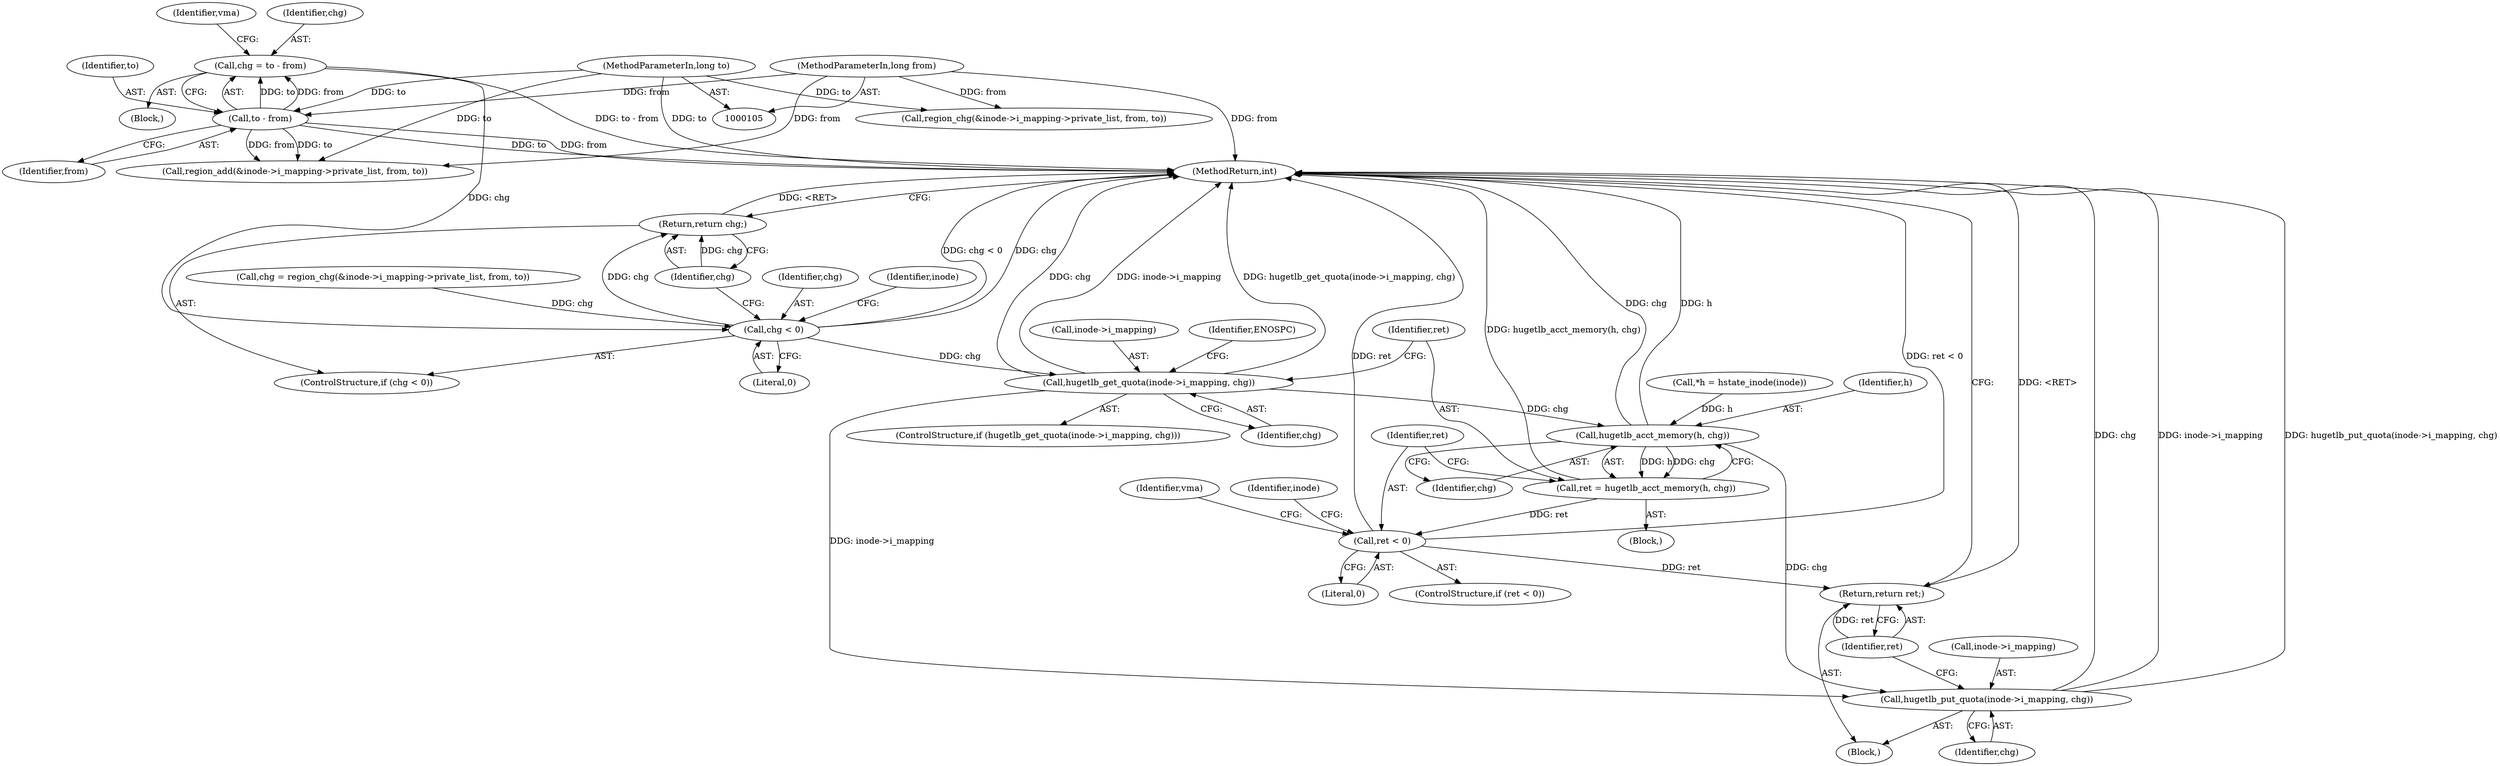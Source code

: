 digraph "1_linux_90481622d75715bfcb68501280a917dbfe516029_6@integer" {
"1000157" [label="(Call,chg = to - from)"];
"1000159" [label="(Call,to - from)"];
"1000108" [label="(MethodParameterIn,long to)"];
"1000107" [label="(MethodParameterIn,long from)"];
"1000169" [label="(Call,chg < 0)"];
"1000172" [label="(Return,return chg;)"];
"1000175" [label="(Call,hugetlb_get_quota(inode->i_mapping, chg))"];
"1000185" [label="(Call,hugetlb_acct_memory(h, chg))"];
"1000183" [label="(Call,ret = hugetlb_acct_memory(h, chg))"];
"1000189" [label="(Call,ret < 0)"];
"1000198" [label="(Return,return ret;)"];
"1000193" [label="(Call,hugetlb_put_quota(inode->i_mapping, chg))"];
"1000189" [label="(Call,ret < 0)"];
"1000193" [label="(Call,hugetlb_put_quota(inode->i_mapping, chg))"];
"1000159" [label="(Call,to - from)"];
"1000160" [label="(Identifier,to)"];
"1000173" [label="(Identifier,chg)"];
"1000179" [label="(Identifier,chg)"];
"1000203" [label="(Identifier,vma)"];
"1000185" [label="(Call,hugetlb_acct_memory(h, chg))"];
"1000191" [label="(Literal,0)"];
"1000163" [label="(Identifier,vma)"];
"1000170" [label="(Identifier,chg)"];
"1000168" [label="(ControlStructure,if (chg < 0))"];
"1000192" [label="(Block,)"];
"1000136" [label="(Call,region_chg(&inode->i_mapping->private_list, from, to))"];
"1000194" [label="(Call,inode->i_mapping)"];
"1000177" [label="(Identifier,inode)"];
"1000158" [label="(Identifier,chg)"];
"1000195" [label="(Identifier,inode)"];
"1000108" [label="(MethodParameterIn,long to)"];
"1000157" [label="(Call,chg = to - from)"];
"1000199" [label="(Identifier,ret)"];
"1000174" [label="(ControlStructure,if (hugetlb_get_quota(inode->i_mapping, chg)))"];
"1000111" [label="(Block,)"];
"1000187" [label="(Identifier,chg)"];
"1000176" [label="(Call,inode->i_mapping)"];
"1000190" [label="(Identifier,ret)"];
"1000146" [label="(Block,)"];
"1000171" [label="(Literal,0)"];
"1000115" [label="(Call,*h = hstate_inode(inode))"];
"1000188" [label="(ControlStructure,if (ret < 0))"];
"1000172" [label="(Return,return chg;)"];
"1000107" [label="(MethodParameterIn,long from)"];
"1000220" [label="(MethodReturn,int)"];
"1000169" [label="(Call,chg < 0)"];
"1000209" [label="(Call,region_add(&inode->i_mapping->private_list, from, to))"];
"1000182" [label="(Identifier,ENOSPC)"];
"1000134" [label="(Call,chg = region_chg(&inode->i_mapping->private_list, from, to))"];
"1000197" [label="(Identifier,chg)"];
"1000184" [label="(Identifier,ret)"];
"1000183" [label="(Call,ret = hugetlb_acct_memory(h, chg))"];
"1000198" [label="(Return,return ret;)"];
"1000175" [label="(Call,hugetlb_get_quota(inode->i_mapping, chg))"];
"1000186" [label="(Identifier,h)"];
"1000161" [label="(Identifier,from)"];
"1000157" -> "1000146"  [label="AST: "];
"1000157" -> "1000159"  [label="CFG: "];
"1000158" -> "1000157"  [label="AST: "];
"1000159" -> "1000157"  [label="AST: "];
"1000163" -> "1000157"  [label="CFG: "];
"1000157" -> "1000220"  [label="DDG: to - from"];
"1000159" -> "1000157"  [label="DDG: to"];
"1000159" -> "1000157"  [label="DDG: from"];
"1000157" -> "1000169"  [label="DDG: chg"];
"1000159" -> "1000161"  [label="CFG: "];
"1000160" -> "1000159"  [label="AST: "];
"1000161" -> "1000159"  [label="AST: "];
"1000159" -> "1000220"  [label="DDG: to"];
"1000159" -> "1000220"  [label="DDG: from"];
"1000108" -> "1000159"  [label="DDG: to"];
"1000107" -> "1000159"  [label="DDG: from"];
"1000159" -> "1000209"  [label="DDG: from"];
"1000159" -> "1000209"  [label="DDG: to"];
"1000108" -> "1000105"  [label="AST: "];
"1000108" -> "1000220"  [label="DDG: to"];
"1000108" -> "1000136"  [label="DDG: to"];
"1000108" -> "1000209"  [label="DDG: to"];
"1000107" -> "1000105"  [label="AST: "];
"1000107" -> "1000220"  [label="DDG: from"];
"1000107" -> "1000136"  [label="DDG: from"];
"1000107" -> "1000209"  [label="DDG: from"];
"1000169" -> "1000168"  [label="AST: "];
"1000169" -> "1000171"  [label="CFG: "];
"1000170" -> "1000169"  [label="AST: "];
"1000171" -> "1000169"  [label="AST: "];
"1000173" -> "1000169"  [label="CFG: "];
"1000177" -> "1000169"  [label="CFG: "];
"1000169" -> "1000220"  [label="DDG: chg < 0"];
"1000169" -> "1000220"  [label="DDG: chg"];
"1000134" -> "1000169"  [label="DDG: chg"];
"1000169" -> "1000172"  [label="DDG: chg"];
"1000169" -> "1000175"  [label="DDG: chg"];
"1000172" -> "1000168"  [label="AST: "];
"1000172" -> "1000173"  [label="CFG: "];
"1000173" -> "1000172"  [label="AST: "];
"1000220" -> "1000172"  [label="CFG: "];
"1000172" -> "1000220"  [label="DDG: <RET>"];
"1000173" -> "1000172"  [label="DDG: chg"];
"1000175" -> "1000174"  [label="AST: "];
"1000175" -> "1000179"  [label="CFG: "];
"1000176" -> "1000175"  [label="AST: "];
"1000179" -> "1000175"  [label="AST: "];
"1000182" -> "1000175"  [label="CFG: "];
"1000184" -> "1000175"  [label="CFG: "];
"1000175" -> "1000220"  [label="DDG: chg"];
"1000175" -> "1000220"  [label="DDG: inode->i_mapping"];
"1000175" -> "1000220"  [label="DDG: hugetlb_get_quota(inode->i_mapping, chg)"];
"1000175" -> "1000185"  [label="DDG: chg"];
"1000175" -> "1000193"  [label="DDG: inode->i_mapping"];
"1000185" -> "1000183"  [label="AST: "];
"1000185" -> "1000187"  [label="CFG: "];
"1000186" -> "1000185"  [label="AST: "];
"1000187" -> "1000185"  [label="AST: "];
"1000183" -> "1000185"  [label="CFG: "];
"1000185" -> "1000220"  [label="DDG: chg"];
"1000185" -> "1000220"  [label="DDG: h"];
"1000185" -> "1000183"  [label="DDG: h"];
"1000185" -> "1000183"  [label="DDG: chg"];
"1000115" -> "1000185"  [label="DDG: h"];
"1000185" -> "1000193"  [label="DDG: chg"];
"1000183" -> "1000111"  [label="AST: "];
"1000184" -> "1000183"  [label="AST: "];
"1000190" -> "1000183"  [label="CFG: "];
"1000183" -> "1000220"  [label="DDG: hugetlb_acct_memory(h, chg)"];
"1000183" -> "1000189"  [label="DDG: ret"];
"1000189" -> "1000188"  [label="AST: "];
"1000189" -> "1000191"  [label="CFG: "];
"1000190" -> "1000189"  [label="AST: "];
"1000191" -> "1000189"  [label="AST: "];
"1000195" -> "1000189"  [label="CFG: "];
"1000203" -> "1000189"  [label="CFG: "];
"1000189" -> "1000220"  [label="DDG: ret"];
"1000189" -> "1000220"  [label="DDG: ret < 0"];
"1000189" -> "1000198"  [label="DDG: ret"];
"1000198" -> "1000192"  [label="AST: "];
"1000198" -> "1000199"  [label="CFG: "];
"1000199" -> "1000198"  [label="AST: "];
"1000220" -> "1000198"  [label="CFG: "];
"1000198" -> "1000220"  [label="DDG: <RET>"];
"1000199" -> "1000198"  [label="DDG: ret"];
"1000193" -> "1000192"  [label="AST: "];
"1000193" -> "1000197"  [label="CFG: "];
"1000194" -> "1000193"  [label="AST: "];
"1000197" -> "1000193"  [label="AST: "];
"1000199" -> "1000193"  [label="CFG: "];
"1000193" -> "1000220"  [label="DDG: chg"];
"1000193" -> "1000220"  [label="DDG: inode->i_mapping"];
"1000193" -> "1000220"  [label="DDG: hugetlb_put_quota(inode->i_mapping, chg)"];
}
